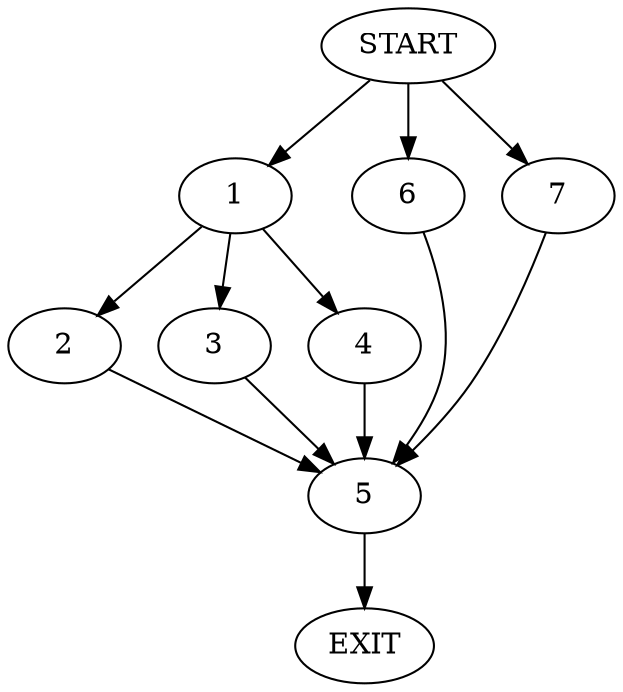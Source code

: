 digraph {
0 [label="START"]
8 [label="EXIT"]
0 -> 1
1 -> 2
1 -> 3
1 -> 4
2 -> 5
3 -> 5
4 -> 5
5 -> 8
0 -> 6
6 -> 5
0 -> 7
7 -> 5
}
